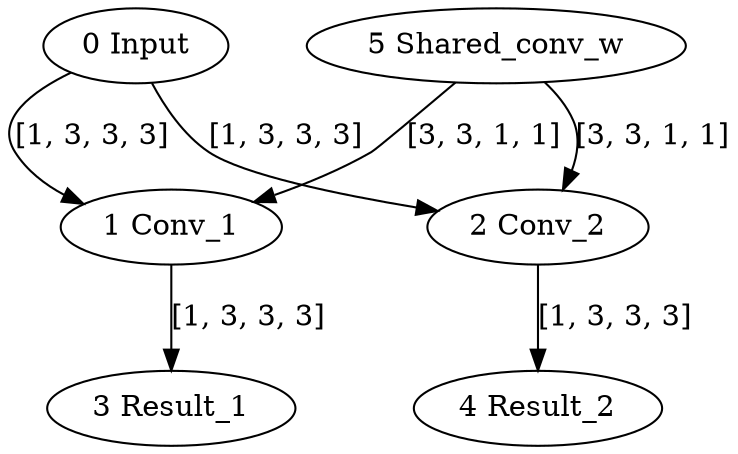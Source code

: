 strict digraph  {
"0 Input" [id=0, type=Parameter];
"1 Conv_1" [id=1, type=Convolution];
"2 Conv_2" [id=2, type=Convolution];
"3 Result_1" [id=3, type=Result];
"4 Result_2" [id=4, type=Result];
"5 Shared_conv_w" [id=5, type=Constant];
"0 Input" -> "1 Conv_1"  [label="[1, 3, 3, 3]", style=solid];
"0 Input" -> "2 Conv_2"  [label="[1, 3, 3, 3]", style=solid];
"1 Conv_1" -> "3 Result_1"  [label="[1, 3, 3, 3]", style=solid];
"2 Conv_2" -> "4 Result_2"  [label="[1, 3, 3, 3]", style=solid];
"5 Shared_conv_w" -> "1 Conv_1"  [label="[3, 3, 1, 1]", style=solid];
"5 Shared_conv_w" -> "2 Conv_2"  [label="[3, 3, 1, 1]", style=solid];
}
